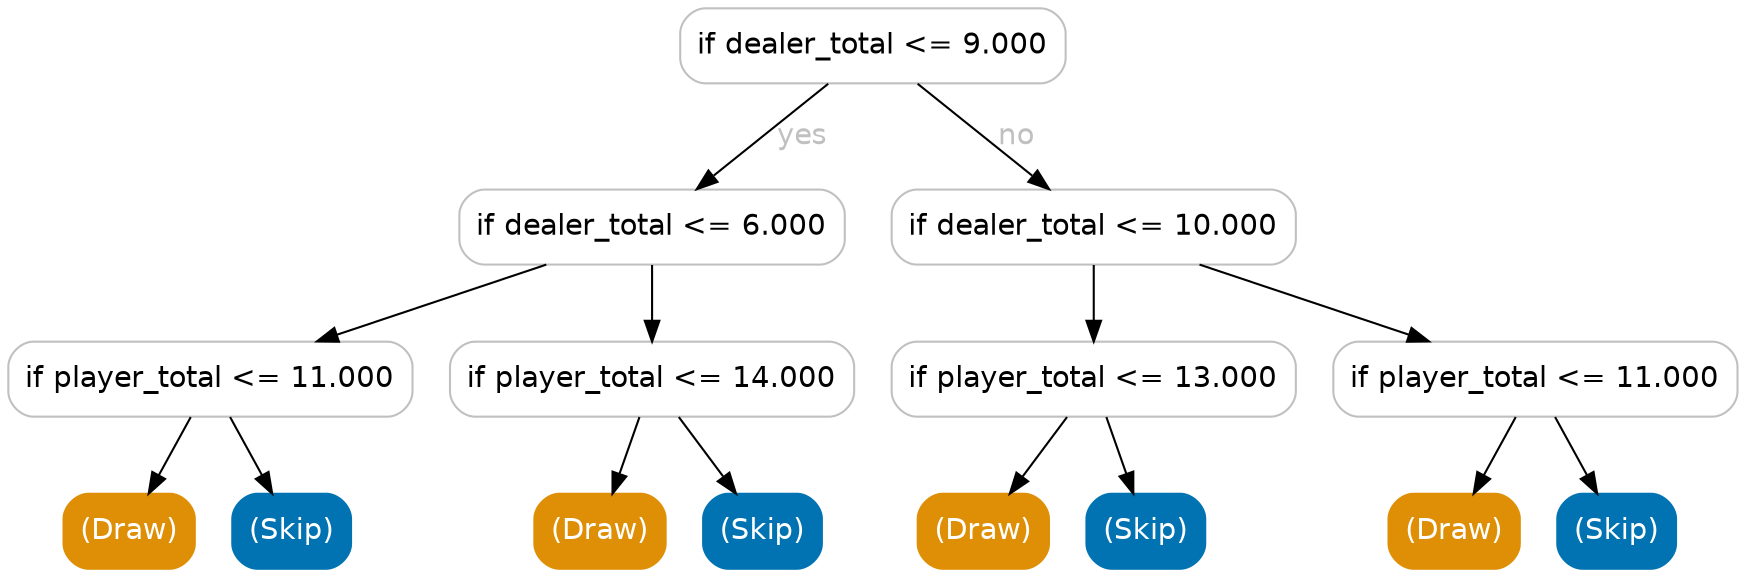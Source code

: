 digraph Tree {
	graph [bb="0,0,830,269"];
	node [color=gray,
		fillcolor=white,
		fontname=helvetica,
		label="\N",
		shape=box,
		style="filled, rounded"
	];
	edge [fontname=helvetica];
	0	[height=0.5,
		label="if dealer_total <= 9.000",
		pos="415,251",
		width=2.5694];
	1	[height=0.5,
		label="if dealer_total <= 6.000",
		pos="309,164",
		width=2.5694];
	0 -> 1	[fontcolor=gray,
		label=yes,
		lp="381.5,207.5",
		pos="e,330.42,182.18 393.55,232.8 377.74,220.13 356.06,202.73 338.6,188.74"];
	8	[height=0.5,
		label="if dealer_total <= 10.000",
		pos="521,164",
		width=2.6944];
	0 -> 8	[fontcolor=gray,
		label=no,
		lp="484,207.5",
		pos="e,499.58,182.18 436.45,232.8 452.26,220.13 473.94,202.73 491.4,188.74"];
	2	[height=0.5,
		label="if player_total <= 11.000",
		pos="97,91",
		width=2.6944];
	1 -> 2	[fontcolor=gray,
		pos="e,148.1,109.11 258.22,145.99 228.03,135.88 189.54,122.99 157.74,112.34"];
	5	[height=0.5,
		label="if player_total <= 14.000",
		pos="309,91",
		width=2.6944];
	1 -> 5	[fontcolor=gray,
		pos="e,309,109.03 309,145.81 309,137.79 309,128.05 309,119.07"];
	3	[color="#de8f05",
		fillcolor="#de8f05",
		fontcolor=white,
		height=0.5,
		label="(Draw)",
		pos="58,18",
		width=0.875];
	2 -> 3	[fontcolor=gray,
		pos="e,67.354,36.029 87.559,72.813 82.96,64.441 77.334,54.197 72.228,44.903"];
	4	[color="#0173b2",
		fillcolor="#0173b2",
		fontcolor=white,
		height=0.5,
		label="(Skip)",
		pos="136,18",
		width=0.79167];
	2 -> 4	[fontcolor=gray,
		pos="e,126.65,36.029 106.44,72.813 111.04,64.441 116.67,54.197 121.77,44.903"];
	6	[color="#de8f05",
		fillcolor="#de8f05",
		fontcolor=white,
		height=0.5,
		label="(Draw)",
		pos="284,18",
		width=0.875];
	5 -> 6	[fontcolor=gray,
		pos="e,290,36.029 302.95,72.813 300.06,64.615 296.54,54.623 293.33,45.485"];
	7	[color="#0173b2",
		fillcolor="#0173b2",
		fontcolor=white,
		height=0.5,
		label="(Skip)",
		pos="362,18",
		width=0.79167];
	5 -> 7	[fontcolor=gray,
		pos="e,349.29,36.029 321.83,72.813 328.21,64.266 336.05,53.769 343.1,44.323"];
	9	[height=0.5,
		label="if player_total <= 13.000",
		pos="521,91",
		width=2.6944];
	8 -> 9	[fontcolor=gray,
		pos="e,521,109.03 521,145.81 521,137.79 521,128.05 521,119.07"];
	12	[height=0.5,
		label="if player_total <= 11.000",
		pos="733,91",
		width=2.6944];
	8 -> 12	[fontcolor=gray,
		pos="e,681.9,109.11 571.78,145.99 601.97,135.88 640.46,122.99 672.26,112.34"];
	10	[color="#de8f05",
		fillcolor="#de8f05",
		fontcolor=white,
		height=0.5,
		label="(Draw)",
		pos="468,18",
		width=0.875];
	9 -> 10	[fontcolor=gray,
		pos="e,480.71,36.029 508.17,72.813 501.79,64.266 493.95,53.769 486.9,44.323"];
	11	[color="#0173b2",
		fillcolor="#0173b2",
		fontcolor=white,
		height=0.5,
		label="(Skip)",
		pos="546,18",
		width=0.79167];
	9 -> 11	[fontcolor=gray,
		pos="e,540,36.029 527.05,72.813 529.94,64.615 533.46,54.623 536.67,45.485"];
	13	[color="#de8f05",
		fillcolor="#de8f05",
		fontcolor=white,
		height=0.5,
		label="(Draw)",
		pos="694,18",
		width=0.875];
	12 -> 13	[fontcolor=gray,
		pos="e,703.35,36.029 723.56,72.813 718.96,64.441 713.33,54.197 708.23,44.903"];
	14	[color="#0173b2",
		fillcolor="#0173b2",
		fontcolor=white,
		height=0.5,
		label="(Skip)",
		pos="772,18",
		width=0.79167];
	12 -> 14	[fontcolor=gray,
		pos="e,762.65,36.029 742.44,72.813 747.04,64.441 752.67,54.197 757.77,44.903"];
}
